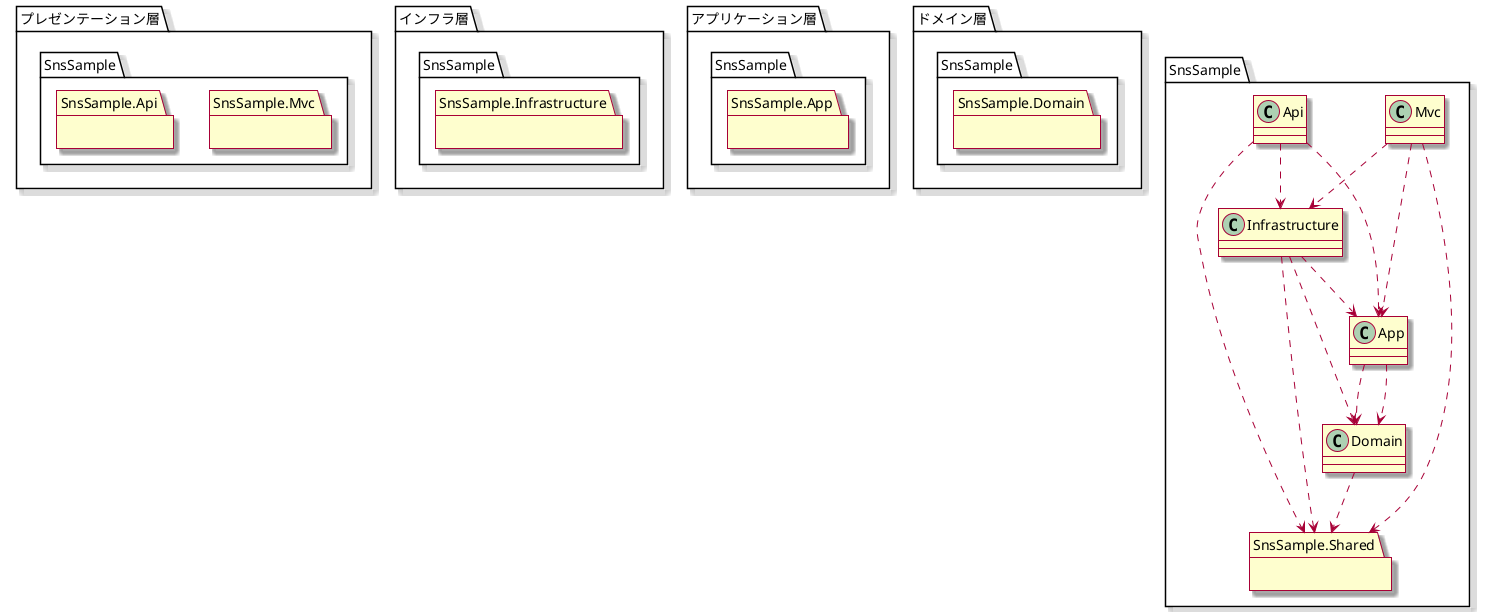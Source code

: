 @startuml
skin rose

package プレゼンテーション層 {
  package SnsSample.Mvc {}
  package SnsSample.Api {}
}

package インフラ層 {
  package SnsSample.Infrastructure {}
}

package アプリケーション層 {
  package SnsSample.App {}
}

package ドメイン層 {
  package SnsSample.Domain {}

}

package SnsSample.Shared {}

SnsSample.Mvc ..> SnsSample.Infrastructure
SnsSample.Mvc ..> SnsSample.App
SnsSample.Mvc ..> SnsSample.Shared

SnsSample.Api ..> SnsSample.Infrastructure
SnsSample.Api ..> SnsSample.App
SnsSample.Api ..> SnsSample.Shared

SnsSample.Infrastructure ..> SnsSample.App
SnsSample.Infrastructure ..> SnsSample.Domain
SnsSample.Infrastructure ..> SnsSample.Shared

SnsSample.App ..> SnsSample.Domain
SnsSample.App ..> SnsSample.Domain

SnsSample.Domain ..> SnsSample.Shared

@enduml